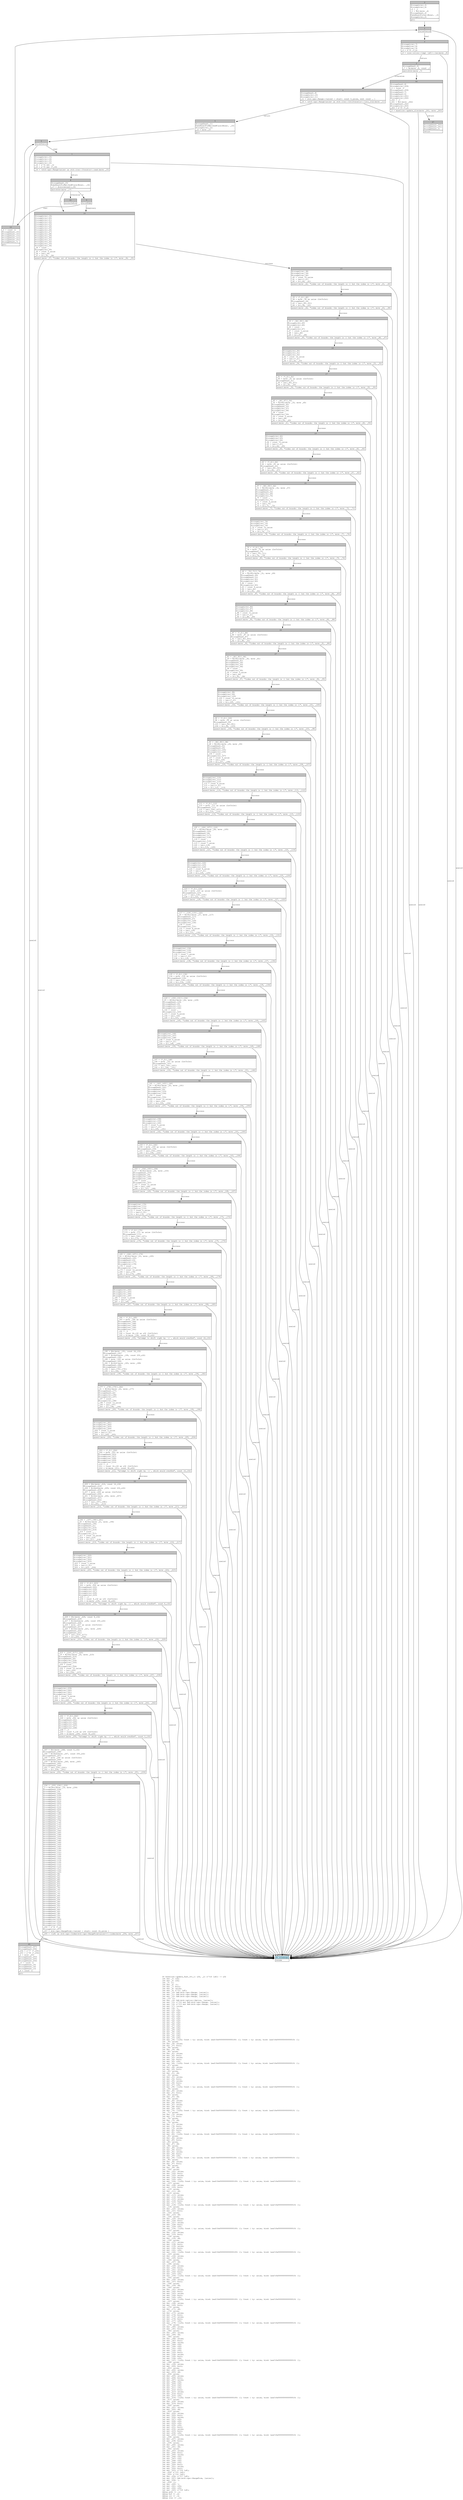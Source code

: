 digraph Mir_0_15 {
    graph [fontname="Courier, monospace"];
    node [fontname="Courier, monospace"];
    edge [fontname="Courier, monospace"];
    label=<fn baseline::update_fast_16(_1: u32, _2: &amp;'?10 [u8]) -&gt; u32<br align="left"/>let mut _3: u32;<br align="left"/>let mut _4: u32;<br align="left"/>let _5: ();<br align="left"/>let mut _6: ();<br align="left"/>let mut _7: bool;<br align="left"/>let mut _8: usize;<br align="left"/>let mut _9: &amp;'?11 [u8];<br align="left"/>let mut _10: Adt(std::ops::Range, [usize]);<br align="left"/>let mut _11: Adt(std::ops::Range, [usize]);<br align="left"/>let mut _12: Adt(std::ops::Range, [usize]);<br align="left"/>let _13: ();<br align="left"/>let mut _14: Adt(std::option::Option, [usize]);<br align="left"/>let mut _15: &amp;'?12 mut Adt(std::ops::Range, [usize]);<br align="left"/>let mut _16: &amp;'?13 mut Adt(std::ops::Range, [usize]);<br align="left"/>let mut _17: isize;<br align="left"/>let mut _18: !;<br align="left"/>let mut _19: u32;<br align="left"/>let mut _20: u32;<br align="left"/>let mut _21: u32;<br align="left"/>let mut _22: u32;<br align="left"/>let mut _23: u32;<br align="left"/>let mut _24: u32;<br align="left"/>let mut _25: u32;<br align="left"/>let mut _26: u32;<br align="left"/>let mut _27: u32;<br align="left"/>let mut _28: u32;<br align="left"/>let mut _29: u32;<br align="left"/>let mut _30: u32;<br align="left"/>let mut _31: u32;<br align="left"/>let mut _32: u32;<br align="left"/>let mut _33: u32;<br align="left"/>let mut _34: [[u32; Const { ty: usize, kind: Leaf(0x0000000000000100) }]; Const { ty: usize, kind: Leaf(0x0000000000000010) }];<br align="left"/>let _35: usize;<br align="left"/>let mut _36: usize;<br align="left"/>let mut _37: bool;<br align="left"/>let _38: usize;<br align="left"/>let mut _39: u8;<br align="left"/>let _40: usize;<br align="left"/>let mut _41: usize;<br align="left"/>let mut _42: bool;<br align="left"/>let mut _43: usize;<br align="left"/>let mut _44: bool;<br align="left"/>let mut _45: u32;<br align="left"/>let mut _46: [[u32; Const { ty: usize, kind: Leaf(0x0000000000000100) }]; Const { ty: usize, kind: Leaf(0x0000000000000010) }];<br align="left"/>let _47: usize;<br align="left"/>let mut _48: usize;<br align="left"/>let mut _49: bool;<br align="left"/>let _50: usize;<br align="left"/>let mut _51: u8;<br align="left"/>let _52: usize;<br align="left"/>let mut _53: usize;<br align="left"/>let mut _54: bool;<br align="left"/>let mut _55: usize;<br align="left"/>let mut _56: bool;<br align="left"/>let mut _57: u32;<br align="left"/>let mut _58: [[u32; Const { ty: usize, kind: Leaf(0x0000000000000100) }]; Const { ty: usize, kind: Leaf(0x0000000000000010) }];<br align="left"/>let _59: usize;<br align="left"/>let mut _60: usize;<br align="left"/>let mut _61: bool;<br align="left"/>let _62: usize;<br align="left"/>let mut _63: u8;<br align="left"/>let _64: usize;<br align="left"/>let mut _65: usize;<br align="left"/>let mut _66: bool;<br align="left"/>let mut _67: usize;<br align="left"/>let mut _68: bool;<br align="left"/>let mut _69: u32;<br align="left"/>let mut _70: [[u32; Const { ty: usize, kind: Leaf(0x0000000000000100) }]; Const { ty: usize, kind: Leaf(0x0000000000000010) }];<br align="left"/>let _71: usize;<br align="left"/>let mut _72: usize;<br align="left"/>let mut _73: bool;<br align="left"/>let _74: usize;<br align="left"/>let mut _75: u8;<br align="left"/>let _76: usize;<br align="left"/>let mut _77: usize;<br align="left"/>let mut _78: bool;<br align="left"/>let mut _79: usize;<br align="left"/>let mut _80: bool;<br align="left"/>let mut _81: u32;<br align="left"/>let mut _82: [[u32; Const { ty: usize, kind: Leaf(0x0000000000000100) }]; Const { ty: usize, kind: Leaf(0x0000000000000010) }];<br align="left"/>let _83: usize;<br align="left"/>let mut _84: usize;<br align="left"/>let mut _85: bool;<br align="left"/>let _86: usize;<br align="left"/>let mut _87: u8;<br align="left"/>let _88: usize;<br align="left"/>let mut _89: usize;<br align="left"/>let mut _90: bool;<br align="left"/>let mut _91: usize;<br align="left"/>let mut _92: bool;<br align="left"/>let mut _93: u32;<br align="left"/>let mut _94: [[u32; Const { ty: usize, kind: Leaf(0x0000000000000100) }]; Const { ty: usize, kind: Leaf(0x0000000000000010) }];<br align="left"/>let _95: usize;<br align="left"/>let mut _96: usize;<br align="left"/>let mut _97: bool;<br align="left"/>let _98: usize;<br align="left"/>let mut _99: u8;<br align="left"/>let _100: usize;<br align="left"/>let mut _101: usize;<br align="left"/>let mut _102: bool;<br align="left"/>let mut _103: usize;<br align="left"/>let mut _104: bool;<br align="left"/>let mut _105: u32;<br align="left"/>let mut _106: [[u32; Const { ty: usize, kind: Leaf(0x0000000000000100) }]; Const { ty: usize, kind: Leaf(0x0000000000000010) }];<br align="left"/>let _107: usize;<br align="left"/>let mut _108: usize;<br align="left"/>let mut _109: bool;<br align="left"/>let _110: usize;<br align="left"/>let mut _111: u8;<br align="left"/>let _112: usize;<br align="left"/>let mut _113: usize;<br align="left"/>let mut _114: bool;<br align="left"/>let mut _115: usize;<br align="left"/>let mut _116: bool;<br align="left"/>let mut _117: u32;<br align="left"/>let mut _118: [[u32; Const { ty: usize, kind: Leaf(0x0000000000000100) }]; Const { ty: usize, kind: Leaf(0x0000000000000010) }];<br align="left"/>let _119: usize;<br align="left"/>let mut _120: usize;<br align="left"/>let mut _121: bool;<br align="left"/>let _122: usize;<br align="left"/>let mut _123: u8;<br align="left"/>let _124: usize;<br align="left"/>let mut _125: usize;<br align="left"/>let mut _126: bool;<br align="left"/>let mut _127: usize;<br align="left"/>let mut _128: bool;<br align="left"/>let mut _129: u32;<br align="left"/>let mut _130: [[u32; Const { ty: usize, kind: Leaf(0x0000000000000100) }]; Const { ty: usize, kind: Leaf(0x0000000000000010) }];<br align="left"/>let _131: usize;<br align="left"/>let mut _132: usize;<br align="left"/>let mut _133: bool;<br align="left"/>let _134: usize;<br align="left"/>let mut _135: u8;<br align="left"/>let _136: usize;<br align="left"/>let mut _137: usize;<br align="left"/>let mut _138: bool;<br align="left"/>let mut _139: usize;<br align="left"/>let mut _140: bool;<br align="left"/>let mut _141: u32;<br align="left"/>let mut _142: [[u32; Const { ty: usize, kind: Leaf(0x0000000000000100) }]; Const { ty: usize, kind: Leaf(0x0000000000000010) }];<br align="left"/>let _143: usize;<br align="left"/>let mut _144: usize;<br align="left"/>let mut _145: bool;<br align="left"/>let _146: usize;<br align="left"/>let mut _147: u8;<br align="left"/>let _148: usize;<br align="left"/>let mut _149: usize;<br align="left"/>let mut _150: bool;<br align="left"/>let mut _151: usize;<br align="left"/>let mut _152: bool;<br align="left"/>let mut _153: u32;<br align="left"/>let mut _154: [[u32; Const { ty: usize, kind: Leaf(0x0000000000000100) }]; Const { ty: usize, kind: Leaf(0x0000000000000010) }];<br align="left"/>let _155: usize;<br align="left"/>let mut _156: usize;<br align="left"/>let mut _157: bool;<br align="left"/>let _158: usize;<br align="left"/>let mut _159: u8;<br align="left"/>let _160: usize;<br align="left"/>let mut _161: usize;<br align="left"/>let mut _162: bool;<br align="left"/>let mut _163: usize;<br align="left"/>let mut _164: bool;<br align="left"/>let mut _165: u32;<br align="left"/>let mut _166: [[u32; Const { ty: usize, kind: Leaf(0x0000000000000100) }]; Const { ty: usize, kind: Leaf(0x0000000000000010) }];<br align="left"/>let _167: usize;<br align="left"/>let mut _168: usize;<br align="left"/>let mut _169: bool;<br align="left"/>let _170: usize;<br align="left"/>let mut _171: u8;<br align="left"/>let _172: usize;<br align="left"/>let mut _173: usize;<br align="left"/>let mut _174: bool;<br align="left"/>let mut _175: usize;<br align="left"/>let mut _176: bool;<br align="left"/>let mut _177: u32;<br align="left"/>let mut _178: [[u32; Const { ty: usize, kind: Leaf(0x0000000000000100) }]; Const { ty: usize, kind: Leaf(0x0000000000000010) }];<br align="left"/>let _179: usize;<br align="left"/>let mut _180: usize;<br align="left"/>let mut _181: bool;<br align="left"/>let _182: usize;<br align="left"/>let mut _183: usize;<br align="left"/>let mut _184: u8;<br align="left"/>let _185: usize;<br align="left"/>let mut _186: usize;<br align="left"/>let mut _187: bool;<br align="left"/>let mut _188: usize;<br align="left"/>let mut _189: u32;<br align="left"/>let mut _190: u32;<br align="left"/>let mut _191: u32;<br align="left"/>let mut _192: u32;<br align="left"/>let mut _193: bool;<br align="left"/>let mut _194: usize;<br align="left"/>let mut _195: bool;<br align="left"/>let mut _196: u32;<br align="left"/>let mut _197: [[u32; Const { ty: usize, kind: Leaf(0x0000000000000100) }]; Const { ty: usize, kind: Leaf(0x0000000000000010) }];<br align="left"/>let _198: usize;<br align="left"/>let mut _199: usize;<br align="left"/>let mut _200: bool;<br align="left"/>let _201: usize;<br align="left"/>let mut _202: usize;<br align="left"/>let mut _203: u8;<br align="left"/>let _204: usize;<br align="left"/>let mut _205: usize;<br align="left"/>let mut _206: bool;<br align="left"/>let mut _207: usize;<br align="left"/>let mut _208: u32;<br align="left"/>let mut _209: u32;<br align="left"/>let mut _210: u32;<br align="left"/>let mut _211: u32;<br align="left"/>let mut _212: bool;<br align="left"/>let mut _213: usize;<br align="left"/>let mut _214: bool;<br align="left"/>let mut _215: u32;<br align="left"/>let mut _216: [[u32; Const { ty: usize, kind: Leaf(0x0000000000000100) }]; Const { ty: usize, kind: Leaf(0x0000000000000010) }];<br align="left"/>let _217: usize;<br align="left"/>let mut _218: usize;<br align="left"/>let mut _219: bool;<br align="left"/>let _220: usize;<br align="left"/>let mut _221: usize;<br align="left"/>let mut _222: u8;<br align="left"/>let _223: usize;<br align="left"/>let mut _224: usize;<br align="left"/>let mut _225: bool;<br align="left"/>let mut _226: usize;<br align="left"/>let mut _227: u32;<br align="left"/>let mut _228: u32;<br align="left"/>let mut _229: u32;<br align="left"/>let mut _230: u32;<br align="left"/>let mut _231: bool;<br align="left"/>let mut _232: usize;<br align="left"/>let mut _233: bool;<br align="left"/>let mut _234: u32;<br align="left"/>let mut _235: [[u32; Const { ty: usize, kind: Leaf(0x0000000000000100) }]; Const { ty: usize, kind: Leaf(0x0000000000000010) }];<br align="left"/>let _236: usize;<br align="left"/>let mut _237: usize;<br align="left"/>let mut _238: bool;<br align="left"/>let _239: usize;<br align="left"/>let mut _240: usize;<br align="left"/>let mut _241: u8;<br align="left"/>let _242: usize;<br align="left"/>let mut _243: usize;<br align="left"/>let mut _244: bool;<br align="left"/>let mut _245: usize;<br align="left"/>let mut _246: u32;<br align="left"/>let mut _247: u32;<br align="left"/>let mut _248: u32;<br align="left"/>let mut _249: u32;<br align="left"/>let mut _250: bool;<br align="left"/>let mut _251: usize;<br align="left"/>let mut _252: bool;<br align="left"/>let mut _253: &amp;'?14 [u8];<br align="left"/>let _254: &amp;'?15 [u8];<br align="left"/>let _255: &amp;'?16 [u8];<br align="left"/>let mut _256: &amp;'?17 [u8];<br align="left"/>let mut _257: Adt(std::ops::RangeFrom, [usize]);<br align="left"/>let mut _258: !;<br align="left"/>let _259: ();<br align="left"/>let mut _260: !;<br align="left"/>let mut _261: u32;<br align="left"/>let mut _262: u32;<br align="left"/>let mut _263: &amp;'?18 [u8];<br align="left"/>debug prev =&gt; _1;<br align="left"/>debug buf =&gt; _2;<br align="left"/>debug crc =&gt; _3;<br align="left"/>debug iter =&gt; _12;<br align="left"/>>;
    bb0__0_15 [shape="none", label=<<table border="0" cellborder="1" cellspacing="0"><tr><td bgcolor="gray" align="center" colspan="1">0</td></tr><tr><td align="left" balign="left">StorageLive(_3)<br/>StorageLive(_4)<br/>_4 = _1<br/>_3 = Not(move _4)<br/>StorageDead(_4)<br/>FakeRead(ForLet(None), _3)<br/>StorageLive(_5)<br/></td></tr><tr><td align="left">goto</td></tr></table>>];
    bb1__0_15 [shape="none", label=<<table border="0" cellborder="1" cellspacing="0"><tr><td bgcolor="gray" align="center" colspan="1">1</td></tr><tr><td align="left">falseUnwind</td></tr></table>>];
    bb2__0_15 [shape="none", label=<<table border="0" cellborder="1" cellspacing="0"><tr><td bgcolor="gray" align="center" colspan="1">2</td></tr><tr><td align="left" balign="left">StorageLive(_7)<br/>StorageLive(_8)<br/>StorageLive(_9)<br/>_9 = &amp;'?3 (*_2)<br/></td></tr><tr><td align="left">_8 = core::slice::&lt;impl [u8]&gt;::len(move _9)</td></tr></table>>];
    bb3__0_15 [shape="none", label=<<table border="0" cellborder="1" cellspacing="0"><tr><td bgcolor="gray" align="center" colspan="1">3</td></tr><tr><td align="left" balign="left">StorageDead(_9)<br/>_7 = Ge(move _8, const _)<br/></td></tr><tr><td align="left">switchInt(move _7)</td></tr></table>>];
    bb4__0_15 [shape="none", label=<<table border="0" cellborder="1" cellspacing="0"><tr><td bgcolor="gray" align="center" colspan="1">4</td></tr><tr><td align="left" balign="left">StorageDead(_8)<br/>StorageLive(_10)<br/>StorageLive(_11)<br/>_11 = std::ops::Range::&lt;usize&gt; { start: const 0_usize, end: const _ }<br/></td></tr><tr><td align="left">_10 = &lt;std::ops::Range&lt;usize&gt; as std::iter::IntoIterator&gt;::into_iter(move _11)</td></tr></table>>];
    bb5__0_15 [shape="none", label=<<table border="0" cellborder="1" cellspacing="0"><tr><td bgcolor="gray" align="center" colspan="1">5</td></tr><tr><td align="left" balign="left">StorageDead(_11)<br/>FakeRead(ForMatchedPlace(None), _10)<br/>StorageLive(_12)<br/>_12 = move _10<br/></td></tr><tr><td align="left">goto</td></tr></table>>];
    bb6__0_15 [shape="none", label=<<table border="0" cellborder="1" cellspacing="0"><tr><td bgcolor="gray" align="center" colspan="1">6</td></tr><tr><td align="left">falseUnwind</td></tr></table>>];
    bb7__0_15 [shape="none", label=<<table border="0" cellborder="1" cellspacing="0"><tr><td bgcolor="gray" align="center" colspan="1">7</td></tr><tr><td align="left" balign="left">StorageLive(_13)<br/>StorageLive(_14)<br/>StorageLive(_15)<br/>StorageLive(_16)<br/>_16 = &amp;'?4 mut _12<br/>_15 = &amp;'?5 mut (*_16)<br/></td></tr><tr><td align="left">_14 = &lt;std::ops::Range&lt;usize&gt; as std::iter::Iterator&gt;::next(move _15)</td></tr></table>>];
    bb8__0_15 [shape="none", label=<<table border="0" cellborder="1" cellspacing="0"><tr><td bgcolor="gray" align="center" colspan="1">8</td></tr><tr><td align="left" balign="left">StorageDead(_15)<br/>FakeRead(ForMatchedPlace(None), _14)<br/>_17 = discriminant(_14)<br/></td></tr><tr><td align="left">switchInt(move _17)</td></tr></table>>];
    bb9__0_15 [shape="none", label=<<table border="0" cellborder="1" cellspacing="0"><tr><td bgcolor="gray" align="center" colspan="1">9</td></tr><tr><td align="left">falseEdge</td></tr></table>>];
    bb10__0_15 [shape="none", label=<<table border="0" cellborder="1" cellspacing="0"><tr><td bgcolor="gray" align="center" colspan="1">10</td></tr><tr><td align="left" balign="left">StorageLive(_19)<br/>StorageLive(_20)<br/>StorageLive(_21)<br/>StorageLive(_22)<br/>StorageLive(_23)<br/>StorageLive(_24)<br/>StorageLive(_25)<br/>StorageLive(_26)<br/>StorageLive(_27)<br/>StorageLive(_28)<br/>StorageLive(_29)<br/>StorageLive(_30)<br/>StorageLive(_31)<br/>StorageLive(_32)<br/>StorageLive(_33)<br/>StorageLive(_34)<br/>_34 = const _<br/>StorageLive(_35)<br/>_35 = const 0_usize<br/>_36 = Len(_34)<br/>_37 = Lt(_35, _36)<br/></td></tr><tr><td align="left">assert(move _37, &quot;index out of bounds: the length is {} but the index is {}&quot;, move _36, _35)</td></tr></table>>];
    bb11__0_15 [shape="none", label=<<table border="0" cellborder="1" cellspacing="0"><tr><td bgcolor="gray" align="center" colspan="1">11</td></tr><tr><td align="left">unreachable</td></tr></table>>];
    bb12__0_15 [shape="none", label=<<table border="0" cellborder="1" cellspacing="0"><tr><td bgcolor="gray" align="center" colspan="1">12</td></tr><tr><td align="left" balign="left">_6 = const ()<br/>StorageDead(_16)<br/>StorageDead(_14)<br/>StorageDead(_13)<br/>StorageDead(_12)<br/>StorageDead(_10)<br/>StorageDead(_7)<br/></td></tr><tr><td align="left">goto</td></tr></table>>];
    bb13__0_15 [shape="none", label=<<table border="0" cellborder="1" cellspacing="0"><tr><td bgcolor="gray" align="center" colspan="1">13</td></tr><tr><td align="left" balign="left">StorageLive(_38)<br/>StorageLive(_39)<br/>StorageLive(_40)<br/>_40 = const 15_usize<br/>_41 = Len((*_2))<br/>_42 = Lt(_40, _41)<br/></td></tr><tr><td align="left">assert(move _42, &quot;index out of bounds: the length is {} but the index is {}&quot;, move _41, _40)</td></tr></table>>];
    bb14__0_15 [shape="none", label=<<table border="0" cellborder="1" cellspacing="0"><tr><td bgcolor="gray" align="center" colspan="1">14</td></tr><tr><td align="left" balign="left">_39 = (*_2)[_40]<br/>_38 = move _39 as usize (IntToInt)<br/>StorageDead(_39)<br/>_43 = Len(_34[_35])<br/>_44 = Lt(_38, _43)<br/></td></tr><tr><td align="left">assert(move _44, &quot;index out of bounds: the length is {} but the index is {}&quot;, move _43, _38)</td></tr></table>>];
    bb15__0_15 [shape="none", label=<<table border="0" cellborder="1" cellspacing="0"><tr><td bgcolor="gray" align="center" colspan="1">15</td></tr><tr><td align="left" balign="left">_33 = _34[_35][_38]<br/>StorageLive(_45)<br/>StorageLive(_46)<br/>_46 = const _<br/>StorageLive(_47)<br/>_47 = const 1_usize<br/>_48 = Len(_46)<br/>_49 = Lt(_47, _48)<br/></td></tr><tr><td align="left">assert(move _49, &quot;index out of bounds: the length is {} but the index is {}&quot;, move _48, _47)</td></tr></table>>];
    bb16__0_15 [shape="none", label=<<table border="0" cellborder="1" cellspacing="0"><tr><td bgcolor="gray" align="center" colspan="1">16</td></tr><tr><td align="left" balign="left">StorageLive(_50)<br/>StorageLive(_51)<br/>StorageLive(_52)<br/>_52 = const 14_usize<br/>_53 = Len((*_2))<br/>_54 = Lt(_52, _53)<br/></td></tr><tr><td align="left">assert(move _54, &quot;index out of bounds: the length is {} but the index is {}&quot;, move _53, _52)</td></tr></table>>];
    bb17__0_15 [shape="none", label=<<table border="0" cellborder="1" cellspacing="0"><tr><td bgcolor="gray" align="center" colspan="1">17</td></tr><tr><td align="left" balign="left">_51 = (*_2)[_52]<br/>_50 = move _51 as usize (IntToInt)<br/>StorageDead(_51)<br/>_55 = Len(_46[_47])<br/>_56 = Lt(_50, _55)<br/></td></tr><tr><td align="left">assert(move _56, &quot;index out of bounds: the length is {} but the index is {}&quot;, move _55, _50)</td></tr></table>>];
    bb18__0_15 [shape="none", label=<<table border="0" cellborder="1" cellspacing="0"><tr><td bgcolor="gray" align="center" colspan="1">18</td></tr><tr><td align="left" balign="left">_45 = _46[_47][_50]<br/>_32 = BitXor(move _33, move _45)<br/>StorageDead(_45)<br/>StorageDead(_33)<br/>StorageLive(_57)<br/>StorageLive(_58)<br/>_58 = const _<br/>StorageLive(_59)<br/>_59 = const 2_usize<br/>_60 = Len(_58)<br/>_61 = Lt(_59, _60)<br/></td></tr><tr><td align="left">assert(move _61, &quot;index out of bounds: the length is {} but the index is {}&quot;, move _60, _59)</td></tr></table>>];
    bb19__0_15 [shape="none", label=<<table border="0" cellborder="1" cellspacing="0"><tr><td bgcolor="gray" align="center" colspan="1">19</td></tr><tr><td align="left" balign="left">StorageLive(_62)<br/>StorageLive(_63)<br/>StorageLive(_64)<br/>_64 = const 13_usize<br/>_65 = Len((*_2))<br/>_66 = Lt(_64, _65)<br/></td></tr><tr><td align="left">assert(move _66, &quot;index out of bounds: the length is {} but the index is {}&quot;, move _65, _64)</td></tr></table>>];
    bb20__0_15 [shape="none", label=<<table border="0" cellborder="1" cellspacing="0"><tr><td bgcolor="gray" align="center" colspan="1">20</td></tr><tr><td align="left" balign="left">_63 = (*_2)[_64]<br/>_62 = move _63 as usize (IntToInt)<br/>StorageDead(_63)<br/>_67 = Len(_58[_59])<br/>_68 = Lt(_62, _67)<br/></td></tr><tr><td align="left">assert(move _68, &quot;index out of bounds: the length is {} but the index is {}&quot;, move _67, _62)</td></tr></table>>];
    bb21__0_15 [shape="none", label=<<table border="0" cellborder="1" cellspacing="0"><tr><td bgcolor="gray" align="center" colspan="1">21</td></tr><tr><td align="left" balign="left">_57 = _58[_59][_62]<br/>_31 = BitXor(move _32, move _57)<br/>StorageDead(_57)<br/>StorageDead(_32)<br/>StorageLive(_69)<br/>StorageLive(_70)<br/>_70 = const _<br/>StorageLive(_71)<br/>_71 = const 3_usize<br/>_72 = Len(_70)<br/>_73 = Lt(_71, _72)<br/></td></tr><tr><td align="left">assert(move _73, &quot;index out of bounds: the length is {} but the index is {}&quot;, move _72, _71)</td></tr></table>>];
    bb22__0_15 [shape="none", label=<<table border="0" cellborder="1" cellspacing="0"><tr><td bgcolor="gray" align="center" colspan="1">22</td></tr><tr><td align="left" balign="left">StorageLive(_74)<br/>StorageLive(_75)<br/>StorageLive(_76)<br/>_76 = const 12_usize<br/>_77 = Len((*_2))<br/>_78 = Lt(_76, _77)<br/></td></tr><tr><td align="left">assert(move _78, &quot;index out of bounds: the length is {} but the index is {}&quot;, move _77, _76)</td></tr></table>>];
    bb23__0_15 [shape="none", label=<<table border="0" cellborder="1" cellspacing="0"><tr><td bgcolor="gray" align="center" colspan="1">23</td></tr><tr><td align="left" balign="left">_75 = (*_2)[_76]<br/>_74 = move _75 as usize (IntToInt)<br/>StorageDead(_75)<br/>_79 = Len(_70[_71])<br/>_80 = Lt(_74, _79)<br/></td></tr><tr><td align="left">assert(move _80, &quot;index out of bounds: the length is {} but the index is {}&quot;, move _79, _74)</td></tr></table>>];
    bb24__0_15 [shape="none", label=<<table border="0" cellborder="1" cellspacing="0"><tr><td bgcolor="gray" align="center" colspan="1">24</td></tr><tr><td align="left" balign="left">_69 = _70[_71][_74]<br/>_30 = BitXor(move _31, move _69)<br/>StorageDead(_69)<br/>StorageDead(_31)<br/>StorageLive(_81)<br/>StorageLive(_82)<br/>_82 = const _<br/>StorageLive(_83)<br/>_83 = const 4_usize<br/>_84 = Len(_82)<br/>_85 = Lt(_83, _84)<br/></td></tr><tr><td align="left">assert(move _85, &quot;index out of bounds: the length is {} but the index is {}&quot;, move _84, _83)</td></tr></table>>];
    bb25__0_15 [shape="none", label=<<table border="0" cellborder="1" cellspacing="0"><tr><td bgcolor="gray" align="center" colspan="1">25</td></tr><tr><td align="left" balign="left">StorageLive(_86)<br/>StorageLive(_87)<br/>StorageLive(_88)<br/>_88 = const 11_usize<br/>_89 = Len((*_2))<br/>_90 = Lt(_88, _89)<br/></td></tr><tr><td align="left">assert(move _90, &quot;index out of bounds: the length is {} but the index is {}&quot;, move _89, _88)</td></tr></table>>];
    bb26__0_15 [shape="none", label=<<table border="0" cellborder="1" cellspacing="0"><tr><td bgcolor="gray" align="center" colspan="1">26</td></tr><tr><td align="left" balign="left">_87 = (*_2)[_88]<br/>_86 = move _87 as usize (IntToInt)<br/>StorageDead(_87)<br/>_91 = Len(_82[_83])<br/>_92 = Lt(_86, _91)<br/></td></tr><tr><td align="left">assert(move _92, &quot;index out of bounds: the length is {} but the index is {}&quot;, move _91, _86)</td></tr></table>>];
    bb27__0_15 [shape="none", label=<<table border="0" cellborder="1" cellspacing="0"><tr><td bgcolor="gray" align="center" colspan="1">27</td></tr><tr><td align="left" balign="left">_81 = _82[_83][_86]<br/>_29 = BitXor(move _30, move _81)<br/>StorageDead(_81)<br/>StorageDead(_30)<br/>StorageLive(_93)<br/>StorageLive(_94)<br/>_94 = const _<br/>StorageLive(_95)<br/>_95 = const 5_usize<br/>_96 = Len(_94)<br/>_97 = Lt(_95, _96)<br/></td></tr><tr><td align="left">assert(move _97, &quot;index out of bounds: the length is {} but the index is {}&quot;, move _96, _95)</td></tr></table>>];
    bb28__0_15 [shape="none", label=<<table border="0" cellborder="1" cellspacing="0"><tr><td bgcolor="gray" align="center" colspan="1">28</td></tr><tr><td align="left" balign="left">StorageLive(_98)<br/>StorageLive(_99)<br/>StorageLive(_100)<br/>_100 = const 10_usize<br/>_101 = Len((*_2))<br/>_102 = Lt(_100, _101)<br/></td></tr><tr><td align="left">assert(move _102, &quot;index out of bounds: the length is {} but the index is {}&quot;, move _101, _100)</td></tr></table>>];
    bb29__0_15 [shape="none", label=<<table border="0" cellborder="1" cellspacing="0"><tr><td bgcolor="gray" align="center" colspan="1">29</td></tr><tr><td align="left" balign="left">_99 = (*_2)[_100]<br/>_98 = move _99 as usize (IntToInt)<br/>StorageDead(_99)<br/>_103 = Len(_94[_95])<br/>_104 = Lt(_98, _103)<br/></td></tr><tr><td align="left">assert(move _104, &quot;index out of bounds: the length is {} but the index is {}&quot;, move _103, _98)</td></tr></table>>];
    bb30__0_15 [shape="none", label=<<table border="0" cellborder="1" cellspacing="0"><tr><td bgcolor="gray" align="center" colspan="1">30</td></tr><tr><td align="left" balign="left">_93 = _94[_95][_98]<br/>_28 = BitXor(move _29, move _93)<br/>StorageDead(_93)<br/>StorageDead(_29)<br/>StorageLive(_105)<br/>StorageLive(_106)<br/>_106 = const _<br/>StorageLive(_107)<br/>_107 = const 6_usize<br/>_108 = Len(_106)<br/>_109 = Lt(_107, _108)<br/></td></tr><tr><td align="left">assert(move _109, &quot;index out of bounds: the length is {} but the index is {}&quot;, move _108, _107)</td></tr></table>>];
    bb31__0_15 [shape="none", label=<<table border="0" cellborder="1" cellspacing="0"><tr><td bgcolor="gray" align="center" colspan="1">31</td></tr><tr><td align="left" balign="left">StorageLive(_110)<br/>StorageLive(_111)<br/>StorageLive(_112)<br/>_112 = const 9_usize<br/>_113 = Len((*_2))<br/>_114 = Lt(_112, _113)<br/></td></tr><tr><td align="left">assert(move _114, &quot;index out of bounds: the length is {} but the index is {}&quot;, move _113, _112)</td></tr></table>>];
    bb32__0_15 [shape="none", label=<<table border="0" cellborder="1" cellspacing="0"><tr><td bgcolor="gray" align="center" colspan="1">32</td></tr><tr><td align="left" balign="left">_111 = (*_2)[_112]<br/>_110 = move _111 as usize (IntToInt)<br/>StorageDead(_111)<br/>_115 = Len(_106[_107])<br/>_116 = Lt(_110, _115)<br/></td></tr><tr><td align="left">assert(move _116, &quot;index out of bounds: the length is {} but the index is {}&quot;, move _115, _110)</td></tr></table>>];
    bb33__0_15 [shape="none", label=<<table border="0" cellborder="1" cellspacing="0"><tr><td bgcolor="gray" align="center" colspan="1">33</td></tr><tr><td align="left" balign="left">_105 = _106[_107][_110]<br/>_27 = BitXor(move _28, move _105)<br/>StorageDead(_105)<br/>StorageDead(_28)<br/>StorageLive(_117)<br/>StorageLive(_118)<br/>_118 = const _<br/>StorageLive(_119)<br/>_119 = const 7_usize<br/>_120 = Len(_118)<br/>_121 = Lt(_119, _120)<br/></td></tr><tr><td align="left">assert(move _121, &quot;index out of bounds: the length is {} but the index is {}&quot;, move _120, _119)</td></tr></table>>];
    bb34__0_15 [shape="none", label=<<table border="0" cellborder="1" cellspacing="0"><tr><td bgcolor="gray" align="center" colspan="1">34</td></tr><tr><td align="left" balign="left">StorageLive(_122)<br/>StorageLive(_123)<br/>StorageLive(_124)<br/>_124 = const 8_usize<br/>_125 = Len((*_2))<br/>_126 = Lt(_124, _125)<br/></td></tr><tr><td align="left">assert(move _126, &quot;index out of bounds: the length is {} but the index is {}&quot;, move _125, _124)</td></tr></table>>];
    bb35__0_15 [shape="none", label=<<table border="0" cellborder="1" cellspacing="0"><tr><td bgcolor="gray" align="center" colspan="1">35</td></tr><tr><td align="left" balign="left">_123 = (*_2)[_124]<br/>_122 = move _123 as usize (IntToInt)<br/>StorageDead(_123)<br/>_127 = Len(_118[_119])<br/>_128 = Lt(_122, _127)<br/></td></tr><tr><td align="left">assert(move _128, &quot;index out of bounds: the length is {} but the index is {}&quot;, move _127, _122)</td></tr></table>>];
    bb36__0_15 [shape="none", label=<<table border="0" cellborder="1" cellspacing="0"><tr><td bgcolor="gray" align="center" colspan="1">36</td></tr><tr><td align="left" balign="left">_117 = _118[_119][_122]<br/>_26 = BitXor(move _27, move _117)<br/>StorageDead(_117)<br/>StorageDead(_27)<br/>StorageLive(_129)<br/>StorageLive(_130)<br/>_130 = const _<br/>StorageLive(_131)<br/>_131 = const 8_usize<br/>_132 = Len(_130)<br/>_133 = Lt(_131, _132)<br/></td></tr><tr><td align="left">assert(move _133, &quot;index out of bounds: the length is {} but the index is {}&quot;, move _132, _131)</td></tr></table>>];
    bb37__0_15 [shape="none", label=<<table border="0" cellborder="1" cellspacing="0"><tr><td bgcolor="gray" align="center" colspan="1">37</td></tr><tr><td align="left" balign="left">StorageLive(_134)<br/>StorageLive(_135)<br/>StorageLive(_136)<br/>_136 = const 7_usize<br/>_137 = Len((*_2))<br/>_138 = Lt(_136, _137)<br/></td></tr><tr><td align="left">assert(move _138, &quot;index out of bounds: the length is {} but the index is {}&quot;, move _137, _136)</td></tr></table>>];
    bb38__0_15 [shape="none", label=<<table border="0" cellborder="1" cellspacing="0"><tr><td bgcolor="gray" align="center" colspan="1">38</td></tr><tr><td align="left" balign="left">_135 = (*_2)[_136]<br/>_134 = move _135 as usize (IntToInt)<br/>StorageDead(_135)<br/>_139 = Len(_130[_131])<br/>_140 = Lt(_134, _139)<br/></td></tr><tr><td align="left">assert(move _140, &quot;index out of bounds: the length is {} but the index is {}&quot;, move _139, _134)</td></tr></table>>];
    bb39__0_15 [shape="none", label=<<table border="0" cellborder="1" cellspacing="0"><tr><td bgcolor="gray" align="center" colspan="1">39</td></tr><tr><td align="left" balign="left">_129 = _130[_131][_134]<br/>_25 = BitXor(move _26, move _129)<br/>StorageDead(_129)<br/>StorageDead(_26)<br/>StorageLive(_141)<br/>StorageLive(_142)<br/>_142 = const _<br/>StorageLive(_143)<br/>_143 = const 9_usize<br/>_144 = Len(_142)<br/>_145 = Lt(_143, _144)<br/></td></tr><tr><td align="left">assert(move _145, &quot;index out of bounds: the length is {} but the index is {}&quot;, move _144, _143)</td></tr></table>>];
    bb40__0_15 [shape="none", label=<<table border="0" cellborder="1" cellspacing="0"><tr><td bgcolor="gray" align="center" colspan="1">40</td></tr><tr><td align="left" balign="left">StorageLive(_146)<br/>StorageLive(_147)<br/>StorageLive(_148)<br/>_148 = const 6_usize<br/>_149 = Len((*_2))<br/>_150 = Lt(_148, _149)<br/></td></tr><tr><td align="left">assert(move _150, &quot;index out of bounds: the length is {} but the index is {}&quot;, move _149, _148)</td></tr></table>>];
    bb41__0_15 [shape="none", label=<<table border="0" cellborder="1" cellspacing="0"><tr><td bgcolor="gray" align="center" colspan="1">41</td></tr><tr><td align="left" balign="left">_147 = (*_2)[_148]<br/>_146 = move _147 as usize (IntToInt)<br/>StorageDead(_147)<br/>_151 = Len(_142[_143])<br/>_152 = Lt(_146, _151)<br/></td></tr><tr><td align="left">assert(move _152, &quot;index out of bounds: the length is {} but the index is {}&quot;, move _151, _146)</td></tr></table>>];
    bb42__0_15 [shape="none", label=<<table border="0" cellborder="1" cellspacing="0"><tr><td bgcolor="gray" align="center" colspan="1">42</td></tr><tr><td align="left" balign="left">_141 = _142[_143][_146]<br/>_24 = BitXor(move _25, move _141)<br/>StorageDead(_141)<br/>StorageDead(_25)<br/>StorageLive(_153)<br/>StorageLive(_154)<br/>_154 = const _<br/>StorageLive(_155)<br/>_155 = const 10_usize<br/>_156 = Len(_154)<br/>_157 = Lt(_155, _156)<br/></td></tr><tr><td align="left">assert(move _157, &quot;index out of bounds: the length is {} but the index is {}&quot;, move _156, _155)</td></tr></table>>];
    bb43__0_15 [shape="none", label=<<table border="0" cellborder="1" cellspacing="0"><tr><td bgcolor="gray" align="center" colspan="1">43</td></tr><tr><td align="left" balign="left">StorageLive(_158)<br/>StorageLive(_159)<br/>StorageLive(_160)<br/>_160 = const 5_usize<br/>_161 = Len((*_2))<br/>_162 = Lt(_160, _161)<br/></td></tr><tr><td align="left">assert(move _162, &quot;index out of bounds: the length is {} but the index is {}&quot;, move _161, _160)</td></tr></table>>];
    bb44__0_15 [shape="none", label=<<table border="0" cellborder="1" cellspacing="0"><tr><td bgcolor="gray" align="center" colspan="1">44</td></tr><tr><td align="left" balign="left">_159 = (*_2)[_160]<br/>_158 = move _159 as usize (IntToInt)<br/>StorageDead(_159)<br/>_163 = Len(_154[_155])<br/>_164 = Lt(_158, _163)<br/></td></tr><tr><td align="left">assert(move _164, &quot;index out of bounds: the length is {} but the index is {}&quot;, move _163, _158)</td></tr></table>>];
    bb45__0_15 [shape="none", label=<<table border="0" cellborder="1" cellspacing="0"><tr><td bgcolor="gray" align="center" colspan="1">45</td></tr><tr><td align="left" balign="left">_153 = _154[_155][_158]<br/>_23 = BitXor(move _24, move _153)<br/>StorageDead(_153)<br/>StorageDead(_24)<br/>StorageLive(_165)<br/>StorageLive(_166)<br/>_166 = const _<br/>StorageLive(_167)<br/>_167 = const 11_usize<br/>_168 = Len(_166)<br/>_169 = Lt(_167, _168)<br/></td></tr><tr><td align="left">assert(move _169, &quot;index out of bounds: the length is {} but the index is {}&quot;, move _168, _167)</td></tr></table>>];
    bb46__0_15 [shape="none", label=<<table border="0" cellborder="1" cellspacing="0"><tr><td bgcolor="gray" align="center" colspan="1">46</td></tr><tr><td align="left" balign="left">StorageLive(_170)<br/>StorageLive(_171)<br/>StorageLive(_172)<br/>_172 = const 4_usize<br/>_173 = Len((*_2))<br/>_174 = Lt(_172, _173)<br/></td></tr><tr><td align="left">assert(move _174, &quot;index out of bounds: the length is {} but the index is {}&quot;, move _173, _172)</td></tr></table>>];
    bb47__0_15 [shape="none", label=<<table border="0" cellborder="1" cellspacing="0"><tr><td bgcolor="gray" align="center" colspan="1">47</td></tr><tr><td align="left" balign="left">_171 = (*_2)[_172]<br/>_170 = move _171 as usize (IntToInt)<br/>StorageDead(_171)<br/>_175 = Len(_166[_167])<br/>_176 = Lt(_170, _175)<br/></td></tr><tr><td align="left">assert(move _176, &quot;index out of bounds: the length is {} but the index is {}&quot;, move _175, _170)</td></tr></table>>];
    bb48__0_15 [shape="none", label=<<table border="0" cellborder="1" cellspacing="0"><tr><td bgcolor="gray" align="center" colspan="1">48</td></tr><tr><td align="left" balign="left">_165 = _166[_167][_170]<br/>_22 = BitXor(move _23, move _165)<br/>StorageDead(_165)<br/>StorageDead(_23)<br/>StorageLive(_177)<br/>StorageLive(_178)<br/>_178 = const _<br/>StorageLive(_179)<br/>_179 = const 12_usize<br/>_180 = Len(_178)<br/>_181 = Lt(_179, _180)<br/></td></tr><tr><td align="left">assert(move _181, &quot;index out of bounds: the length is {} but the index is {}&quot;, move _180, _179)</td></tr></table>>];
    bb49__0_15 [shape="none", label=<<table border="0" cellborder="1" cellspacing="0"><tr><td bgcolor="gray" align="center" colspan="1">49</td></tr><tr><td align="left" balign="left">StorageLive(_182)<br/>StorageLive(_183)<br/>StorageLive(_184)<br/>StorageLive(_185)<br/>_185 = const 3_usize<br/>_186 = Len((*_2))<br/>_187 = Lt(_185, _186)<br/></td></tr><tr><td align="left">assert(move _187, &quot;index out of bounds: the length is {} but the index is {}&quot;, move _186, _185)</td></tr></table>>];
    bb50__0_15 [shape="none", label=<<table border="0" cellborder="1" cellspacing="0"><tr><td bgcolor="gray" align="center" colspan="1">50</td></tr><tr><td align="left" balign="left">_184 = (*_2)[_185]<br/>_183 = move _184 as usize (IntToInt)<br/>StorageDead(_184)<br/>StorageLive(_188)<br/>StorageLive(_189)<br/>StorageLive(_190)<br/>StorageLive(_191)<br/>_191 = _3<br/>_192 = const 24_i32 as u32 (IntToInt)<br/>_193 = Lt(move _192, const 32_u32)<br/></td></tr><tr><td align="left">assert(move _193, &quot;attempt to shift right by `{}`, which would overflow&quot;, const 24_i32)</td></tr></table>>];
    bb51__0_15 [shape="none", label=<<table border="0" cellborder="1" cellspacing="0"><tr><td bgcolor="gray" align="center" colspan="1">51</td></tr><tr><td align="left" balign="left">_190 = Shr(move _191, const 24_i32)<br/>StorageDead(_191)<br/>_189 = BitAnd(move _190, const 255_u32)<br/>StorageDead(_190)<br/>_188 = move _189 as usize (IntToInt)<br/>StorageDead(_189)<br/>_182 = BitXor(move _183, move _188)<br/>StorageDead(_188)<br/>StorageDead(_183)<br/>_194 = Len(_178[_179])<br/>_195 = Lt(_182, _194)<br/></td></tr><tr><td align="left">assert(move _195, &quot;index out of bounds: the length is {} but the index is {}&quot;, move _194, _182)</td></tr></table>>];
    bb52__0_15 [shape="none", label=<<table border="0" cellborder="1" cellspacing="0"><tr><td bgcolor="gray" align="center" colspan="1">52</td></tr><tr><td align="left" balign="left">_177 = _178[_179][_182]<br/>_21 = BitXor(move _22, move _177)<br/>StorageDead(_177)<br/>StorageDead(_22)<br/>StorageLive(_196)<br/>StorageLive(_197)<br/>_197 = const _<br/>StorageLive(_198)<br/>_198 = const 13_usize<br/>_199 = Len(_197)<br/>_200 = Lt(_198, _199)<br/></td></tr><tr><td align="left">assert(move _200, &quot;index out of bounds: the length is {} but the index is {}&quot;, move _199, _198)</td></tr></table>>];
    bb53__0_15 [shape="none", label=<<table border="0" cellborder="1" cellspacing="0"><tr><td bgcolor="gray" align="center" colspan="1">53</td></tr><tr><td align="left" balign="left">StorageLive(_201)<br/>StorageLive(_202)<br/>StorageLive(_203)<br/>StorageLive(_204)<br/>_204 = const 2_usize<br/>_205 = Len((*_2))<br/>_206 = Lt(_204, _205)<br/></td></tr><tr><td align="left">assert(move _206, &quot;index out of bounds: the length is {} but the index is {}&quot;, move _205, _204)</td></tr></table>>];
    bb54__0_15 [shape="none", label=<<table border="0" cellborder="1" cellspacing="0"><tr><td bgcolor="gray" align="center" colspan="1">54</td></tr><tr><td align="left" balign="left">_203 = (*_2)[_204]<br/>_202 = move _203 as usize (IntToInt)<br/>StorageDead(_203)<br/>StorageLive(_207)<br/>StorageLive(_208)<br/>StorageLive(_209)<br/>StorageLive(_210)<br/>_210 = _3<br/>_211 = const 16_i32 as u32 (IntToInt)<br/>_212 = Lt(move _211, const 32_u32)<br/></td></tr><tr><td align="left">assert(move _212, &quot;attempt to shift right by `{}`, which would overflow&quot;, const 16_i32)</td></tr></table>>];
    bb55__0_15 [shape="none", label=<<table border="0" cellborder="1" cellspacing="0"><tr><td bgcolor="gray" align="center" colspan="1">55</td></tr><tr><td align="left" balign="left">_209 = Shr(move _210, const 16_i32)<br/>StorageDead(_210)<br/>_208 = BitAnd(move _209, const 255_u32)<br/>StorageDead(_209)<br/>_207 = move _208 as usize (IntToInt)<br/>StorageDead(_208)<br/>_201 = BitXor(move _202, move _207)<br/>StorageDead(_207)<br/>StorageDead(_202)<br/>_213 = Len(_197[_198])<br/>_214 = Lt(_201, _213)<br/></td></tr><tr><td align="left">assert(move _214, &quot;index out of bounds: the length is {} but the index is {}&quot;, move _213, _201)</td></tr></table>>];
    bb56__0_15 [shape="none", label=<<table border="0" cellborder="1" cellspacing="0"><tr><td bgcolor="gray" align="center" colspan="1">56</td></tr><tr><td align="left" balign="left">_196 = _197[_198][_201]<br/>_20 = BitXor(move _21, move _196)<br/>StorageDead(_196)<br/>StorageDead(_21)<br/>StorageLive(_215)<br/>StorageLive(_216)<br/>_216 = const _<br/>StorageLive(_217)<br/>_217 = const 14_usize<br/>_218 = Len(_216)<br/>_219 = Lt(_217, _218)<br/></td></tr><tr><td align="left">assert(move _219, &quot;index out of bounds: the length is {} but the index is {}&quot;, move _218, _217)</td></tr></table>>];
    bb57__0_15 [shape="none", label=<<table border="0" cellborder="1" cellspacing="0"><tr><td bgcolor="gray" align="center" colspan="1">57</td></tr><tr><td align="left" balign="left">StorageLive(_220)<br/>StorageLive(_221)<br/>StorageLive(_222)<br/>StorageLive(_223)<br/>_223 = const 1_usize<br/>_224 = Len((*_2))<br/>_225 = Lt(_223, _224)<br/></td></tr><tr><td align="left">assert(move _225, &quot;index out of bounds: the length is {} but the index is {}&quot;, move _224, _223)</td></tr></table>>];
    bb58__0_15 [shape="none", label=<<table border="0" cellborder="1" cellspacing="0"><tr><td bgcolor="gray" align="center" colspan="1">58</td></tr><tr><td align="left" balign="left">_222 = (*_2)[_223]<br/>_221 = move _222 as usize (IntToInt)<br/>StorageDead(_222)<br/>StorageLive(_226)<br/>StorageLive(_227)<br/>StorageLive(_228)<br/>StorageLive(_229)<br/>_229 = _3<br/>_230 = const 8_i32 as u32 (IntToInt)<br/>_231 = Lt(move _230, const 32_u32)<br/></td></tr><tr><td align="left">assert(move _231, &quot;attempt to shift right by `{}`, which would overflow&quot;, const 8_i32)</td></tr></table>>];
    bb59__0_15 [shape="none", label=<<table border="0" cellborder="1" cellspacing="0"><tr><td bgcolor="gray" align="center" colspan="1">59</td></tr><tr><td align="left" balign="left">_228 = Shr(move _229, const 8_i32)<br/>StorageDead(_229)<br/>_227 = BitAnd(move _228, const 255_u32)<br/>StorageDead(_228)<br/>_226 = move _227 as usize (IntToInt)<br/>StorageDead(_227)<br/>_220 = BitXor(move _221, move _226)<br/>StorageDead(_226)<br/>StorageDead(_221)<br/>_232 = Len(_216[_217])<br/>_233 = Lt(_220, _232)<br/></td></tr><tr><td align="left">assert(move _233, &quot;index out of bounds: the length is {} but the index is {}&quot;, move _232, _220)</td></tr></table>>];
    bb60__0_15 [shape="none", label=<<table border="0" cellborder="1" cellspacing="0"><tr><td bgcolor="gray" align="center" colspan="1">60</td></tr><tr><td align="left" balign="left">_215 = _216[_217][_220]<br/>_19 = BitXor(move _20, move _215)<br/>StorageDead(_215)<br/>StorageDead(_20)<br/>StorageLive(_234)<br/>StorageLive(_235)<br/>_235 = const _<br/>StorageLive(_236)<br/>_236 = const 15_usize<br/>_237 = Len(_235)<br/>_238 = Lt(_236, _237)<br/></td></tr><tr><td align="left">assert(move _238, &quot;index out of bounds: the length is {} but the index is {}&quot;, move _237, _236)</td></tr></table>>];
    bb61__0_15 [shape="none", label=<<table border="0" cellborder="1" cellspacing="0"><tr><td bgcolor="gray" align="center" colspan="1">61</td></tr><tr><td align="left" balign="left">StorageLive(_239)<br/>StorageLive(_240)<br/>StorageLive(_241)<br/>StorageLive(_242)<br/>_242 = const 0_usize<br/>_243 = Len((*_2))<br/>_244 = Lt(_242, _243)<br/></td></tr><tr><td align="left">assert(move _244, &quot;index out of bounds: the length is {} but the index is {}&quot;, move _243, _242)</td></tr></table>>];
    bb62__0_15 [shape="none", label=<<table border="0" cellborder="1" cellspacing="0"><tr><td bgcolor="gray" align="center" colspan="1">62</td></tr><tr><td align="left" balign="left">_241 = (*_2)[_242]<br/>_240 = move _241 as usize (IntToInt)<br/>StorageDead(_241)<br/>StorageLive(_245)<br/>StorageLive(_246)<br/>StorageLive(_247)<br/>StorageLive(_248)<br/>_248 = _3<br/>_249 = const 0_i32 as u32 (IntToInt)<br/>_250 = Lt(move _249, const 32_u32)<br/></td></tr><tr><td align="left">assert(move _250, &quot;attempt to shift right by `{}`, which would overflow&quot;, const 0_i32)</td></tr></table>>];
    bb63__0_15 [shape="none", label=<<table border="0" cellborder="1" cellspacing="0"><tr><td bgcolor="gray" align="center" colspan="1">63</td></tr><tr><td align="left" balign="left">_247 = Shr(move _248, const 0_i32)<br/>StorageDead(_248)<br/>_246 = BitAnd(move _247, const 255_u32)<br/>StorageDead(_247)<br/>_245 = move _246 as usize (IntToInt)<br/>StorageDead(_246)<br/>_239 = BitXor(move _240, move _245)<br/>StorageDead(_245)<br/>StorageDead(_240)<br/>_251 = Len(_235[_236])<br/>_252 = Lt(_239, _251)<br/></td></tr><tr><td align="left">assert(move _252, &quot;index out of bounds: the length is {} but the index is {}&quot;, move _251, _239)</td></tr></table>>];
    bb64__0_15 [shape="none", label=<<table border="0" cellborder="1" cellspacing="0"><tr><td bgcolor="gray" align="center" colspan="1">64</td></tr><tr><td align="left" balign="left">_234 = _235[_236][_239]<br/>_3 = BitXor(move _19, move _234)<br/>StorageDead(_234)<br/>StorageDead(_19)<br/>StorageDead(_242)<br/>StorageDead(_239)<br/>StorageDead(_236)<br/>StorageDead(_235)<br/>StorageDead(_223)<br/>StorageDead(_220)<br/>StorageDead(_217)<br/>StorageDead(_216)<br/>StorageDead(_204)<br/>StorageDead(_201)<br/>StorageDead(_198)<br/>StorageDead(_197)<br/>StorageDead(_185)<br/>StorageDead(_182)<br/>StorageDead(_179)<br/>StorageDead(_178)<br/>StorageDead(_172)<br/>StorageDead(_170)<br/>StorageDead(_167)<br/>StorageDead(_166)<br/>StorageDead(_160)<br/>StorageDead(_158)<br/>StorageDead(_155)<br/>StorageDead(_154)<br/>StorageDead(_148)<br/>StorageDead(_146)<br/>StorageDead(_143)<br/>StorageDead(_142)<br/>StorageDead(_136)<br/>StorageDead(_134)<br/>StorageDead(_131)<br/>StorageDead(_130)<br/>StorageDead(_124)<br/>StorageDead(_122)<br/>StorageDead(_119)<br/>StorageDead(_118)<br/>StorageDead(_112)<br/>StorageDead(_110)<br/>StorageDead(_107)<br/>StorageDead(_106)<br/>StorageDead(_100)<br/>StorageDead(_98)<br/>StorageDead(_95)<br/>StorageDead(_94)<br/>StorageDead(_88)<br/>StorageDead(_86)<br/>StorageDead(_83)<br/>StorageDead(_82)<br/>StorageDead(_76)<br/>StorageDead(_74)<br/>StorageDead(_71)<br/>StorageDead(_70)<br/>StorageDead(_64)<br/>StorageDead(_62)<br/>StorageDead(_59)<br/>StorageDead(_58)<br/>StorageDead(_52)<br/>StorageDead(_50)<br/>StorageDead(_47)<br/>StorageDead(_46)<br/>StorageDead(_40)<br/>StorageDead(_38)<br/>StorageDead(_35)<br/>StorageDead(_34)<br/>StorageLive(_253)<br/>StorageLive(_254)<br/>StorageLive(_255)<br/>StorageLive(_256)<br/>_256 = &amp;'?6 (*_2)<br/>StorageLive(_257)<br/>_257 = std::ops::RangeFrom::&lt;usize&gt; { start: const 16_usize }<br/></td></tr><tr><td align="left">_255 = &lt;[u8] as std::ops::Index&lt;std::ops::RangeFrom&lt;usize&gt;&gt;&gt;::index(move _256, move _257)</td></tr></table>>];
    bb65__0_15 [shape="none", label=<<table border="0" cellborder="1" cellspacing="0"><tr><td bgcolor="gray" align="center" colspan="1">65</td></tr><tr><td align="left" balign="left">StorageDead(_257)<br/>StorageDead(_256)<br/>_254 = &amp;'?7 (*_255)<br/>_253 = &amp;'?8 (*_254)<br/>_2 = move _253<br/>StorageDead(_253)<br/>StorageDead(_255)<br/>StorageDead(_254)<br/>_13 = const ()<br/>StorageDead(_16)<br/>StorageDead(_14)<br/>StorageDead(_13)<br/>_6 = const ()<br/></td></tr><tr><td align="left">goto</td></tr></table>>];
    bb66__0_15 [shape="none", label=<<table border="0" cellborder="1" cellspacing="0"><tr><td bgcolor="gray" align="center" colspan="1">66</td></tr><tr><td align="left" balign="left">StorageDead(_8)<br/>StorageLive(_259)<br/>_5 = const ()<br/>StorageDead(_259)<br/>StorageDead(_7)<br/>StorageDead(_5)<br/>StorageLive(_261)<br/>StorageLive(_262)<br/>_262 = _3<br/>_261 = Not(move _262)<br/>StorageDead(_262)<br/>StorageLive(_263)<br/>_263 = &amp;'?9 (*_2)<br/></td></tr><tr><td align="left">_0 = baseline::update_slow(move _261, move _263)</td></tr></table>>];
    bb67__0_15 [shape="none", label=<<table border="0" cellborder="1" cellspacing="0"><tr><td bgcolor="gray" align="center" colspan="1">67</td></tr><tr><td align="left" balign="left">StorageDead(_263)<br/>StorageDead(_261)<br/>StorageDead(_3)<br/></td></tr><tr><td align="left">return</td></tr></table>>];
    bb68__0_15 [shape="none", label=<<table border="0" cellborder="1" cellspacing="0"><tr><td bgcolor="lightblue" align="center" colspan="1">68 (cleanup)</td></tr><tr><td align="left">resume</td></tr></table>>];
    bb0__0_15 -> bb1__0_15 [label=""];
    bb1__0_15 -> bb2__0_15 [label="real"];
    bb1__0_15 -> bb68__0_15 [label="unwind"];
    bb2__0_15 -> bb3__0_15 [label="return"];
    bb2__0_15 -> bb68__0_15 [label="unwind"];
    bb3__0_15 -> bb66__0_15 [label="0"];
    bb3__0_15 -> bb4__0_15 [label="otherwise"];
    bb4__0_15 -> bb5__0_15 [label="return"];
    bb4__0_15 -> bb68__0_15 [label="unwind"];
    bb5__0_15 -> bb6__0_15 [label=""];
    bb6__0_15 -> bb7__0_15 [label="real"];
    bb6__0_15 -> bb68__0_15 [label="unwind"];
    bb7__0_15 -> bb8__0_15 [label="return"];
    bb7__0_15 -> bb68__0_15 [label="unwind"];
    bb8__0_15 -> bb9__0_15 [label="0"];
    bb8__0_15 -> bb10__0_15 [label="1"];
    bb8__0_15 -> bb11__0_15 [label="otherwise"];
    bb9__0_15 -> bb12__0_15 [label="real"];
    bb9__0_15 -> bb10__0_15 [label="imaginary"];
    bb10__0_15 -> bb13__0_15 [label="success"];
    bb10__0_15 -> bb68__0_15 [label="unwind"];
    bb12__0_15 -> bb1__0_15 [label=""];
    bb13__0_15 -> bb14__0_15 [label="success"];
    bb13__0_15 -> bb68__0_15 [label="unwind"];
    bb14__0_15 -> bb15__0_15 [label="success"];
    bb14__0_15 -> bb68__0_15 [label="unwind"];
    bb15__0_15 -> bb16__0_15 [label="success"];
    bb15__0_15 -> bb68__0_15 [label="unwind"];
    bb16__0_15 -> bb17__0_15 [label="success"];
    bb16__0_15 -> bb68__0_15 [label="unwind"];
    bb17__0_15 -> bb18__0_15 [label="success"];
    bb17__0_15 -> bb68__0_15 [label="unwind"];
    bb18__0_15 -> bb19__0_15 [label="success"];
    bb18__0_15 -> bb68__0_15 [label="unwind"];
    bb19__0_15 -> bb20__0_15 [label="success"];
    bb19__0_15 -> bb68__0_15 [label="unwind"];
    bb20__0_15 -> bb21__0_15 [label="success"];
    bb20__0_15 -> bb68__0_15 [label="unwind"];
    bb21__0_15 -> bb22__0_15 [label="success"];
    bb21__0_15 -> bb68__0_15 [label="unwind"];
    bb22__0_15 -> bb23__0_15 [label="success"];
    bb22__0_15 -> bb68__0_15 [label="unwind"];
    bb23__0_15 -> bb24__0_15 [label="success"];
    bb23__0_15 -> bb68__0_15 [label="unwind"];
    bb24__0_15 -> bb25__0_15 [label="success"];
    bb24__0_15 -> bb68__0_15 [label="unwind"];
    bb25__0_15 -> bb26__0_15 [label="success"];
    bb25__0_15 -> bb68__0_15 [label="unwind"];
    bb26__0_15 -> bb27__0_15 [label="success"];
    bb26__0_15 -> bb68__0_15 [label="unwind"];
    bb27__0_15 -> bb28__0_15 [label="success"];
    bb27__0_15 -> bb68__0_15 [label="unwind"];
    bb28__0_15 -> bb29__0_15 [label="success"];
    bb28__0_15 -> bb68__0_15 [label="unwind"];
    bb29__0_15 -> bb30__0_15 [label="success"];
    bb29__0_15 -> bb68__0_15 [label="unwind"];
    bb30__0_15 -> bb31__0_15 [label="success"];
    bb30__0_15 -> bb68__0_15 [label="unwind"];
    bb31__0_15 -> bb32__0_15 [label="success"];
    bb31__0_15 -> bb68__0_15 [label="unwind"];
    bb32__0_15 -> bb33__0_15 [label="success"];
    bb32__0_15 -> bb68__0_15 [label="unwind"];
    bb33__0_15 -> bb34__0_15 [label="success"];
    bb33__0_15 -> bb68__0_15 [label="unwind"];
    bb34__0_15 -> bb35__0_15 [label="success"];
    bb34__0_15 -> bb68__0_15 [label="unwind"];
    bb35__0_15 -> bb36__0_15 [label="success"];
    bb35__0_15 -> bb68__0_15 [label="unwind"];
    bb36__0_15 -> bb37__0_15 [label="success"];
    bb36__0_15 -> bb68__0_15 [label="unwind"];
    bb37__0_15 -> bb38__0_15 [label="success"];
    bb37__0_15 -> bb68__0_15 [label="unwind"];
    bb38__0_15 -> bb39__0_15 [label="success"];
    bb38__0_15 -> bb68__0_15 [label="unwind"];
    bb39__0_15 -> bb40__0_15 [label="success"];
    bb39__0_15 -> bb68__0_15 [label="unwind"];
    bb40__0_15 -> bb41__0_15 [label="success"];
    bb40__0_15 -> bb68__0_15 [label="unwind"];
    bb41__0_15 -> bb42__0_15 [label="success"];
    bb41__0_15 -> bb68__0_15 [label="unwind"];
    bb42__0_15 -> bb43__0_15 [label="success"];
    bb42__0_15 -> bb68__0_15 [label="unwind"];
    bb43__0_15 -> bb44__0_15 [label="success"];
    bb43__0_15 -> bb68__0_15 [label="unwind"];
    bb44__0_15 -> bb45__0_15 [label="success"];
    bb44__0_15 -> bb68__0_15 [label="unwind"];
    bb45__0_15 -> bb46__0_15 [label="success"];
    bb45__0_15 -> bb68__0_15 [label="unwind"];
    bb46__0_15 -> bb47__0_15 [label="success"];
    bb46__0_15 -> bb68__0_15 [label="unwind"];
    bb47__0_15 -> bb48__0_15 [label="success"];
    bb47__0_15 -> bb68__0_15 [label="unwind"];
    bb48__0_15 -> bb49__0_15 [label="success"];
    bb48__0_15 -> bb68__0_15 [label="unwind"];
    bb49__0_15 -> bb50__0_15 [label="success"];
    bb49__0_15 -> bb68__0_15 [label="unwind"];
    bb50__0_15 -> bb51__0_15 [label="success"];
    bb50__0_15 -> bb68__0_15 [label="unwind"];
    bb51__0_15 -> bb52__0_15 [label="success"];
    bb51__0_15 -> bb68__0_15 [label="unwind"];
    bb52__0_15 -> bb53__0_15 [label="success"];
    bb52__0_15 -> bb68__0_15 [label="unwind"];
    bb53__0_15 -> bb54__0_15 [label="success"];
    bb53__0_15 -> bb68__0_15 [label="unwind"];
    bb54__0_15 -> bb55__0_15 [label="success"];
    bb54__0_15 -> bb68__0_15 [label="unwind"];
    bb55__0_15 -> bb56__0_15 [label="success"];
    bb55__0_15 -> bb68__0_15 [label="unwind"];
    bb56__0_15 -> bb57__0_15 [label="success"];
    bb56__0_15 -> bb68__0_15 [label="unwind"];
    bb57__0_15 -> bb58__0_15 [label="success"];
    bb57__0_15 -> bb68__0_15 [label="unwind"];
    bb58__0_15 -> bb59__0_15 [label="success"];
    bb58__0_15 -> bb68__0_15 [label="unwind"];
    bb59__0_15 -> bb60__0_15 [label="success"];
    bb59__0_15 -> bb68__0_15 [label="unwind"];
    bb60__0_15 -> bb61__0_15 [label="success"];
    bb60__0_15 -> bb68__0_15 [label="unwind"];
    bb61__0_15 -> bb62__0_15 [label="success"];
    bb61__0_15 -> bb68__0_15 [label="unwind"];
    bb62__0_15 -> bb63__0_15 [label="success"];
    bb62__0_15 -> bb68__0_15 [label="unwind"];
    bb63__0_15 -> bb64__0_15 [label="success"];
    bb63__0_15 -> bb68__0_15 [label="unwind"];
    bb64__0_15 -> bb65__0_15 [label="return"];
    bb64__0_15 -> bb68__0_15 [label="unwind"];
    bb65__0_15 -> bb6__0_15 [label=""];
    bb66__0_15 -> bb67__0_15 [label="return"];
    bb66__0_15 -> bb68__0_15 [label="unwind"];
}
